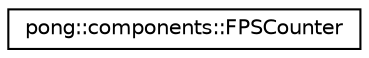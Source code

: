 digraph "Graphical Class Hierarchy"
{
 // LATEX_PDF_SIZE
  edge [fontname="Helvetica",fontsize="10",labelfontname="Helvetica",labelfontsize="10"];
  node [fontname="Helvetica",fontsize="10",shape=record];
  rankdir="LR";
  Node0 [label="pong::components::FPSCounter",height=0.2,width=0.4,color="black", fillcolor="white", style="filled",URL="$structpong_1_1components_1_1_f_p_s_counter.html",tooltip="FPS Counter Component."];
}
